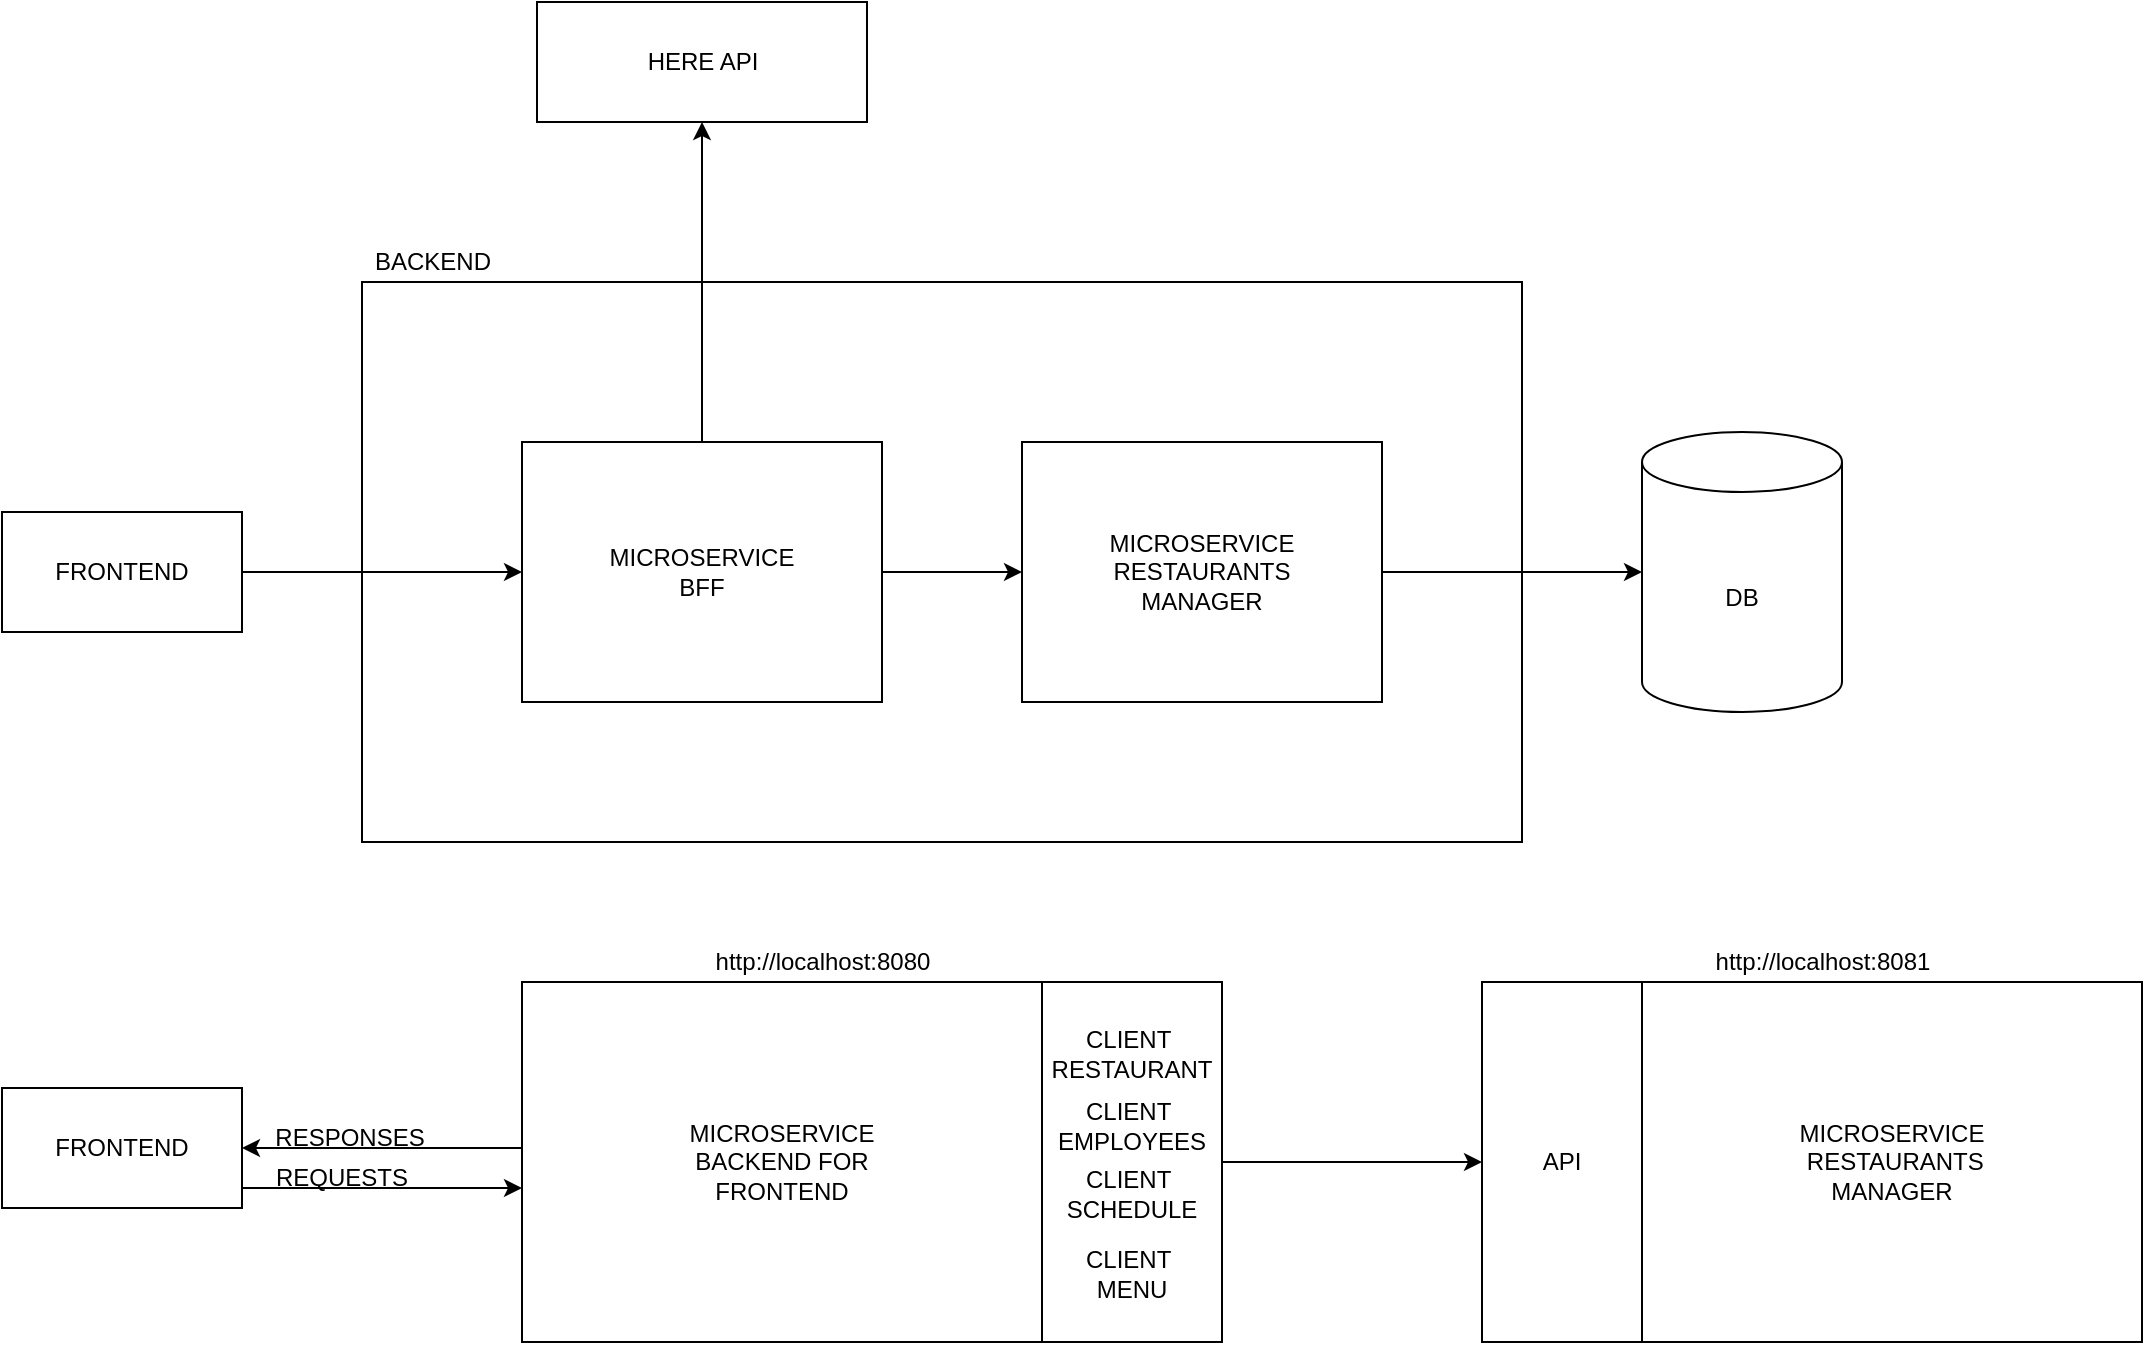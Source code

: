 <mxfile version="15.5.9" type="device"><diagram id="pszVXUdrEE1oIQxUD1n7" name="Page-1"><mxGraphModel dx="2591" dy="762" grid="1" gridSize="10" guides="1" tooltips="1" connect="1" arrows="1" fold="1" page="1" pageScale="1" pageWidth="1169" pageHeight="827" math="0" shadow="0"><root><mxCell id="0"/><mxCell id="1" parent="0"/><mxCell id="f-5L24qbhCwqf2IfemHG-25" value="" style="rounded=0;whiteSpace=wrap;html=1;" vertex="1" parent="1"><mxGeometry x="-380" y="570" width="80" height="180" as="geometry"/></mxCell><mxCell id="f-5L24qbhCwqf2IfemHG-24" value="" style="rounded=0;whiteSpace=wrap;html=1;" vertex="1" parent="1"><mxGeometry x="-600" y="570" width="90" height="180" as="geometry"/></mxCell><mxCell id="ozp_s2XIIkd2P7oQ9iQl-5" value="" style="rounded=0;whiteSpace=wrap;html=1;" parent="1" vertex="1"><mxGeometry x="-940" y="220" width="580" height="280" as="geometry"/></mxCell><mxCell id="ozp_s2XIIkd2P7oQ9iQl-7" value="FRONTEND" style="rounded=0;whiteSpace=wrap;html=1;" parent="1" vertex="1"><mxGeometry x="-1120" y="335" width="120" height="60" as="geometry"/></mxCell><mxCell id="ozp_s2XIIkd2P7oQ9iQl-8" value="MICROSERVICE &lt;br&gt;BFF" style="rounded=0;whiteSpace=wrap;html=1;" parent="1" vertex="1"><mxGeometry x="-860" y="300" width="180" height="130" as="geometry"/></mxCell><mxCell id="ozp_s2XIIkd2P7oQ9iQl-9" value="MICROSERVICE&lt;br&gt;RESTAURANTS&lt;br&gt;MANAGER" style="rounded=0;whiteSpace=wrap;html=1;" parent="1" vertex="1"><mxGeometry x="-610" y="300" width="180" height="130" as="geometry"/></mxCell><mxCell id="ozp_s2XIIkd2P7oQ9iQl-10" value="" style="endArrow=classic;html=1;rounded=0;" parent="1" target="ozp_s2XIIkd2P7oQ9iQl-8" edge="1"><mxGeometry width="50" height="50" relative="1" as="geometry"><mxPoint x="-1000" y="365" as="sourcePoint"/><mxPoint x="-950" y="320" as="targetPoint"/></mxGeometry></mxCell><mxCell id="ozp_s2XIIkd2P7oQ9iQl-11" value="" style="endArrow=classic;html=1;rounded=0;exitX=1;exitY=0.5;exitDx=0;exitDy=0;" parent="1" source="ozp_s2XIIkd2P7oQ9iQl-8" target="ozp_s2XIIkd2P7oQ9iQl-9" edge="1"><mxGeometry width="50" height="50" relative="1" as="geometry"><mxPoint x="-770" y="430" as="sourcePoint"/><mxPoint x="-720" y="380" as="targetPoint"/></mxGeometry></mxCell><mxCell id="ozp_s2XIIkd2P7oQ9iQl-12" value="HERE API" style="rounded=0;whiteSpace=wrap;html=1;" parent="1" vertex="1"><mxGeometry x="-852.5" y="80" width="165" height="60" as="geometry"/></mxCell><mxCell id="ozp_s2XIIkd2P7oQ9iQl-13" value="" style="endArrow=classic;html=1;rounded=0;exitX=0.5;exitY=0;exitDx=0;exitDy=0;entryX=0.5;entryY=1;entryDx=0;entryDy=0;" parent="1" source="ozp_s2XIIkd2P7oQ9iQl-8" target="ozp_s2XIIkd2P7oQ9iQl-12" edge="1"><mxGeometry width="50" height="50" relative="1" as="geometry"><mxPoint x="-770" y="420" as="sourcePoint"/><mxPoint x="-720" y="370" as="targetPoint"/></mxGeometry></mxCell><mxCell id="ozp_s2XIIkd2P7oQ9iQl-17" value="DB" style="shape=cylinder3;whiteSpace=wrap;html=1;boundedLbl=1;backgroundOutline=1;size=15;" parent="1" vertex="1"><mxGeometry x="-300" y="295" width="100" height="140" as="geometry"/></mxCell><mxCell id="ozp_s2XIIkd2P7oQ9iQl-18" value="" style="endArrow=classic;html=1;rounded=0;exitX=1;exitY=0.5;exitDx=0;exitDy=0;" parent="1" source="ozp_s2XIIkd2P7oQ9iQl-9" target="ozp_s2XIIkd2P7oQ9iQl-17" edge="1"><mxGeometry width="50" height="50" relative="1" as="geometry"><mxPoint x="-430" y="400" as="sourcePoint"/><mxPoint x="-380" y="350" as="targetPoint"/></mxGeometry></mxCell><mxCell id="ozp_s2XIIkd2P7oQ9iQl-19" value="BACKEND" style="text;html=1;align=center;verticalAlign=middle;resizable=0;points=[];autosize=1;strokeColor=none;fillColor=none;" parent="1" vertex="1"><mxGeometry x="-940" y="200" width="70" height="20" as="geometry"/></mxCell><mxCell id="f-5L24qbhCwqf2IfemHG-5" value="FRONTEND" style="rounded=0;whiteSpace=wrap;html=1;" vertex="1" parent="1"><mxGeometry x="-1120" y="623" width="120" height="60" as="geometry"/></mxCell><mxCell id="f-5L24qbhCwqf2IfemHG-6" value="" style="endArrow=classic;html=1;rounded=0;" edge="1" parent="1"><mxGeometry width="50" height="50" relative="1" as="geometry"><mxPoint x="-1000" y="673" as="sourcePoint"/><mxPoint x="-860" y="673" as="targetPoint"/><Array as="points"><mxPoint x="-930" y="673"/></Array></mxGeometry></mxCell><mxCell id="f-5L24qbhCwqf2IfemHG-7" value="MICROSERVICE &lt;br&gt;BACKEND FOR&lt;br&gt;FRONTEND" style="rounded=0;whiteSpace=wrap;html=1;" vertex="1" parent="1"><mxGeometry x="-860" y="570" width="260" height="180" as="geometry"/></mxCell><mxCell id="f-5L24qbhCwqf2IfemHG-9" value="MICROSERVICE&lt;br&gt;&amp;nbsp;RESTAURANTS&lt;br&gt;MANAGER" style="rounded=0;whiteSpace=wrap;html=1;" vertex="1" parent="1"><mxGeometry x="-300" y="570" width="250" height="180" as="geometry"/></mxCell><mxCell id="f-5L24qbhCwqf2IfemHG-11" value="" style="endArrow=classic;html=1;rounded=0;entryX=1;entryY=0.5;entryDx=0;entryDy=0;" edge="1" parent="1" target="f-5L24qbhCwqf2IfemHG-5"><mxGeometry width="50" height="50" relative="1" as="geometry"><mxPoint x="-860" y="653" as="sourcePoint"/><mxPoint x="-900" y="593" as="targetPoint"/></mxGeometry></mxCell><mxCell id="f-5L24qbhCwqf2IfemHG-12" value="REQUESTS" style="text;html=1;strokeColor=none;fillColor=none;align=center;verticalAlign=middle;whiteSpace=wrap;rounded=0;" vertex="1" parent="1"><mxGeometry x="-980" y="653" width="60" height="30" as="geometry"/></mxCell><mxCell id="f-5L24qbhCwqf2IfemHG-13" value="RESPONSES" style="text;html=1;strokeColor=none;fillColor=none;align=center;verticalAlign=middle;whiteSpace=wrap;rounded=0;" vertex="1" parent="1"><mxGeometry x="-976" y="633" width="60" height="30" as="geometry"/></mxCell><mxCell id="f-5L24qbhCwqf2IfemHG-15" value="" style="endArrow=classic;html=1;rounded=0;exitX=1;exitY=0.5;exitDx=0;exitDy=0;entryX=0;entryY=0.5;entryDx=0;entryDy=0;" edge="1" parent="1" source="f-5L24qbhCwqf2IfemHG-24" target="f-5L24qbhCwqf2IfemHG-25"><mxGeometry width="50" height="50" relative="1" as="geometry"><mxPoint x="-750" y="740" as="sourcePoint"/><mxPoint x="-700" y="690" as="targetPoint"/><Array as="points"/></mxGeometry></mxCell><mxCell id="f-5L24qbhCwqf2IfemHG-18" value="CLIENT&amp;nbsp; RESTAURANT" style="text;html=1;strokeColor=none;fillColor=none;align=center;verticalAlign=middle;whiteSpace=wrap;rounded=0;" vertex="1" parent="1"><mxGeometry x="-585" y="591" width="60" height="30" as="geometry"/></mxCell><mxCell id="f-5L24qbhCwqf2IfemHG-20" value="API" style="text;html=1;strokeColor=none;fillColor=none;align=center;verticalAlign=middle;whiteSpace=wrap;rounded=0;" vertex="1" parent="1"><mxGeometry x="-370" y="645" width="60" height="30" as="geometry"/></mxCell><mxCell id="f-5L24qbhCwqf2IfemHG-21" value="CLIENT&amp;nbsp; EMPLOYEES" style="text;html=1;strokeColor=none;fillColor=none;align=center;verticalAlign=middle;whiteSpace=wrap;rounded=0;" vertex="1" parent="1"><mxGeometry x="-585" y="627" width="60" height="30" as="geometry"/></mxCell><mxCell id="f-5L24qbhCwqf2IfemHG-22" value="CLIENT&amp;nbsp; SCHEDULE" style="text;html=1;strokeColor=none;fillColor=none;align=center;verticalAlign=middle;whiteSpace=wrap;rounded=0;" vertex="1" parent="1"><mxGeometry x="-585" y="661" width="60" height="30" as="geometry"/></mxCell><mxCell id="f-5L24qbhCwqf2IfemHG-23" value="CLIENT&amp;nbsp; MENU" style="text;html=1;strokeColor=none;fillColor=none;align=center;verticalAlign=middle;whiteSpace=wrap;rounded=0;" vertex="1" parent="1"><mxGeometry x="-585" y="701" width="60" height="30" as="geometry"/></mxCell><mxCell id="f-5L24qbhCwqf2IfemHG-27" value="http://localhost:8081" style="text;html=1;align=center;verticalAlign=middle;resizable=0;points=[];autosize=1;strokeColor=none;fillColor=none;" vertex="1" parent="1"><mxGeometry x="-270" y="550" width="120" height="20" as="geometry"/></mxCell><mxCell id="f-5L24qbhCwqf2IfemHG-29" value="http://localhost:8080" style="text;html=1;align=center;verticalAlign=middle;resizable=0;points=[];autosize=1;strokeColor=none;fillColor=none;" vertex="1" parent="1"><mxGeometry x="-770" y="550" width="120" height="20" as="geometry"/></mxCell></root></mxGraphModel></diagram></mxfile>